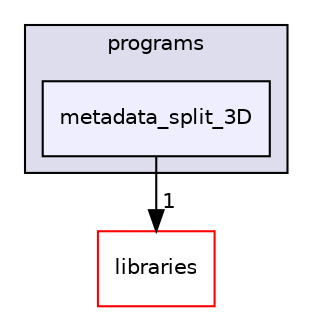 digraph "xmipp/applications/programs/metadata_split_3D" {
  compound=true
  node [ fontsize="10", fontname="Helvetica"];
  edge [ labelfontsize="10", labelfontname="Helvetica"];
  subgraph clusterdir_592b16dc4070b933e5655da2b0d20bbb {
    graph [ bgcolor="#ddddee", pencolor="black", label="programs" fontname="Helvetica", fontsize="10", URL="dir_592b16dc4070b933e5655da2b0d20bbb.html"]
  dir_203b5741f8643c51e87365d3135ac1bd [shape=box, label="metadata_split_3D", style="filled", fillcolor="#eeeeff", pencolor="black", URL="dir_203b5741f8643c51e87365d3135ac1bd.html"];
  }
  dir_29dba3f3840f20df3b04d1972e99046b [shape=box label="libraries" fillcolor="white" style="filled" color="red" URL="dir_29dba3f3840f20df3b04d1972e99046b.html"];
  dir_203b5741f8643c51e87365d3135ac1bd->dir_29dba3f3840f20df3b04d1972e99046b [headlabel="1", labeldistance=1.5 headhref="dir_000107_000027.html"];
}
